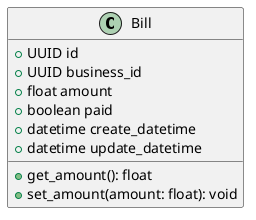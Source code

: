 @startuml

class Bill {
  {field} +UUID id
  +UUID business_id
  +float amount
  +boolean paid
  +datetime create_datetime
  +datetime update_datetime

  {method} +get_amount(): float
  +set_amount(amount: float): void
}

@enduml
